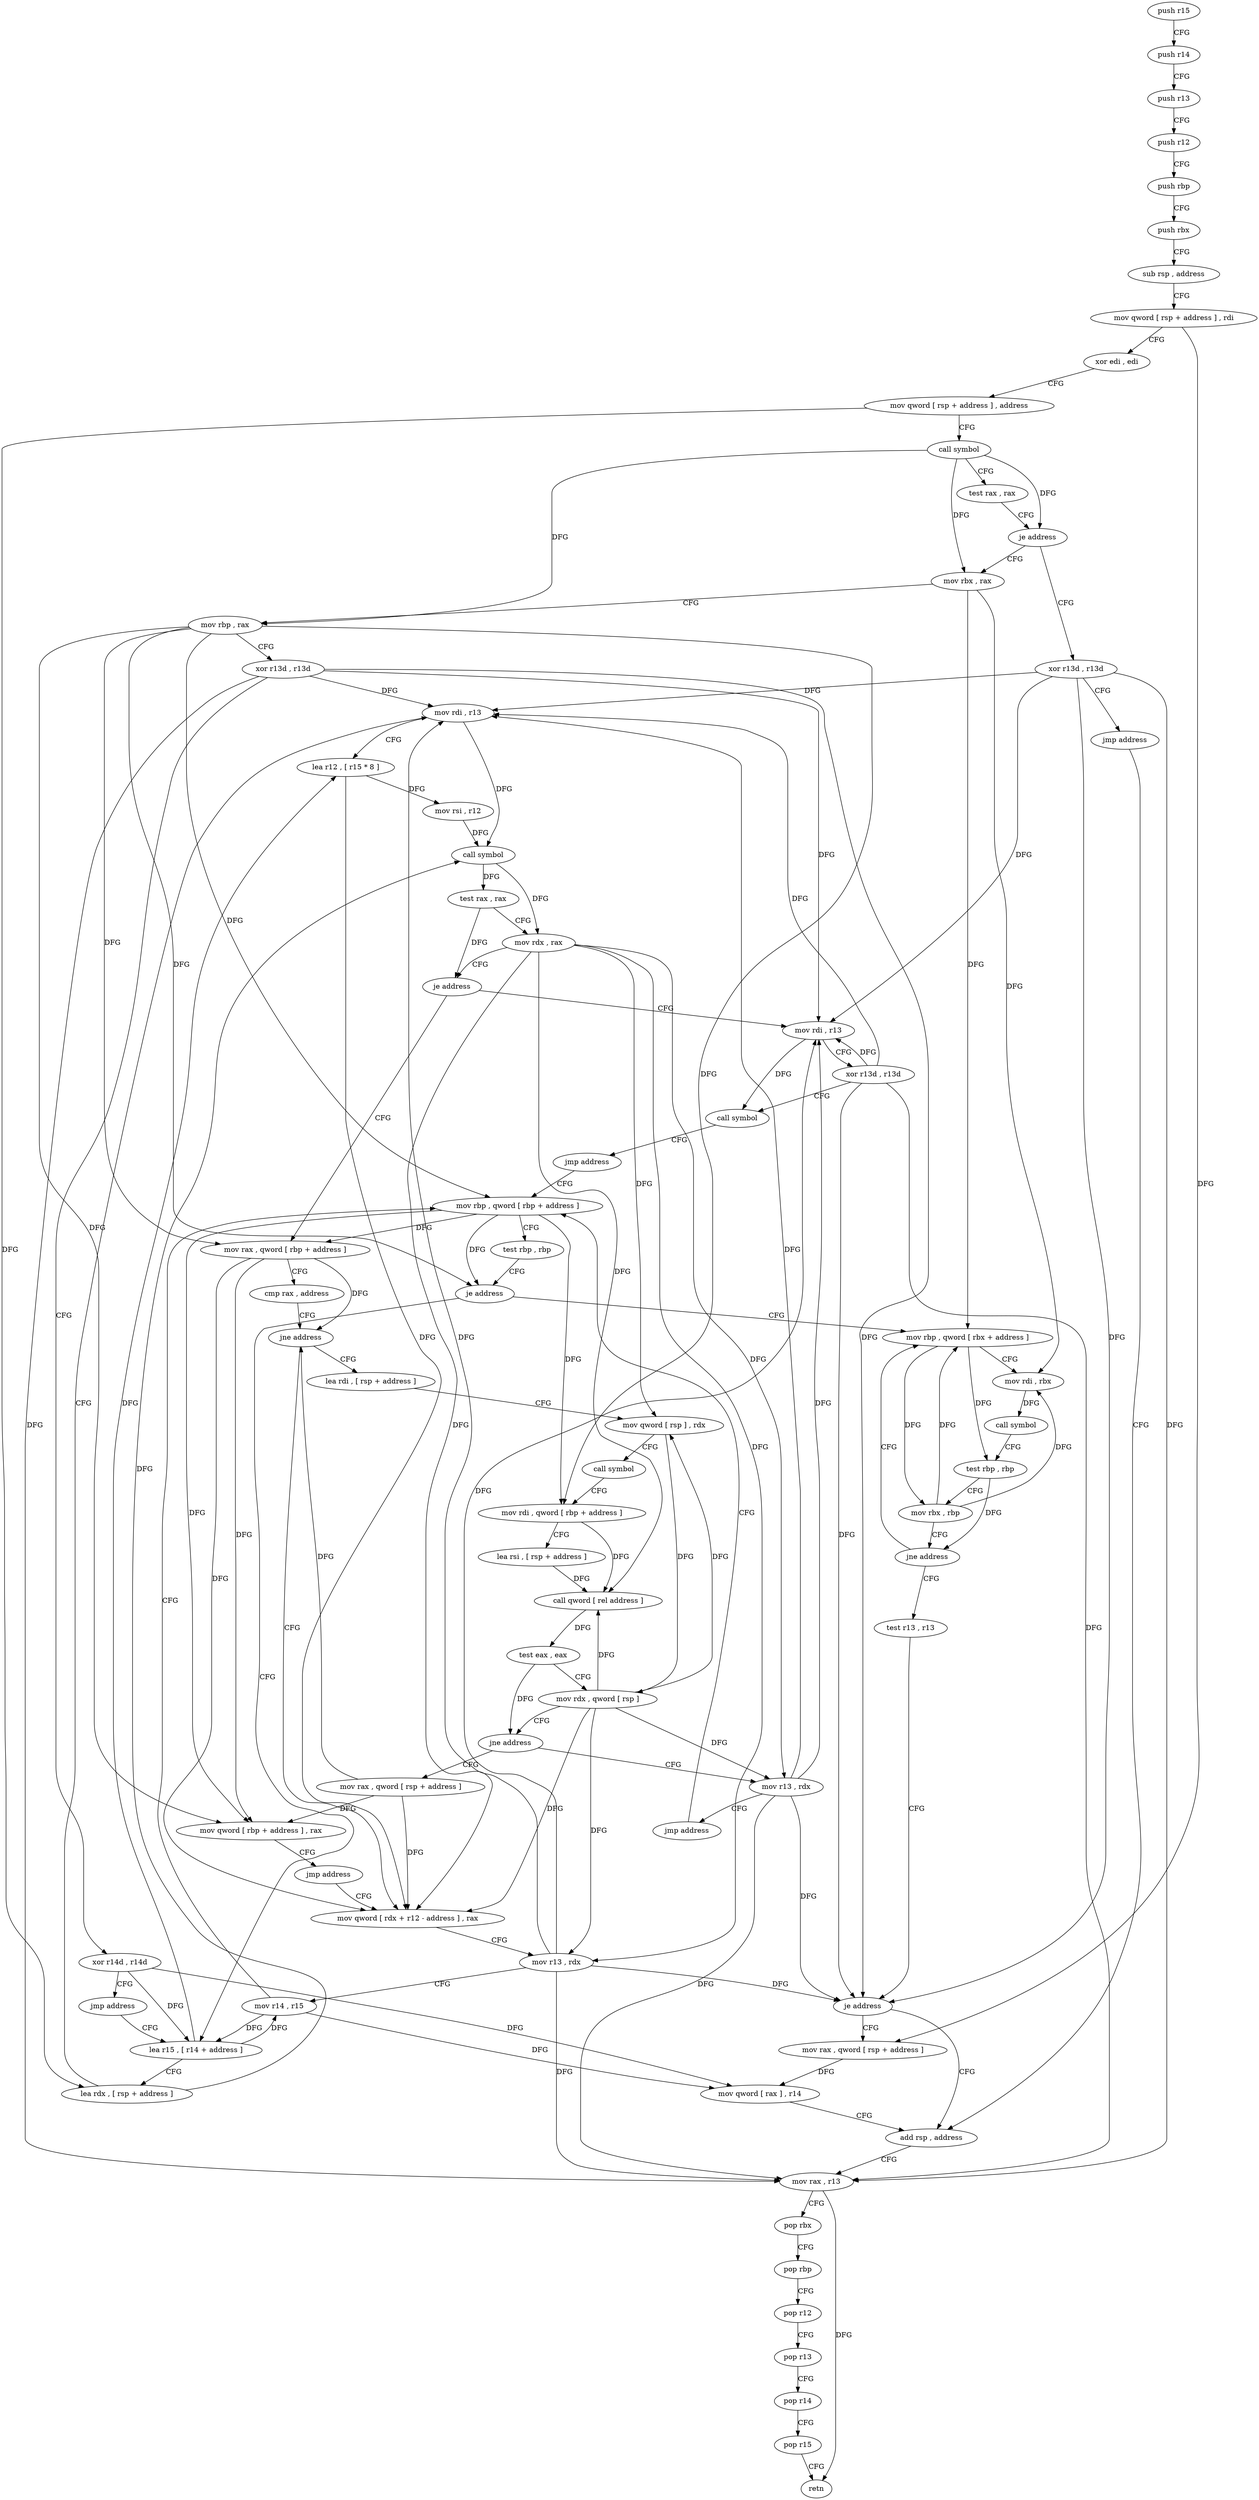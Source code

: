 digraph "func" {
"4258704" [label = "push r15" ]
"4258706" [label = "push r14" ]
"4258708" [label = "push r13" ]
"4258710" [label = "push r12" ]
"4258712" [label = "push rbp" ]
"4258713" [label = "push rbx" ]
"4258714" [label = "sub rsp , address" ]
"4258721" [label = "mov qword [ rsp + address ] , rdi" ]
"4258726" [label = "xor edi , edi" ]
"4258728" [label = "mov qword [ rsp + address ] , address" ]
"4258737" [label = "call symbol" ]
"4258742" [label = "test rax , rax" ]
"4258745" [label = "je address" ]
"4258960" [label = "xor r13d , r13d" ]
"4258751" [label = "mov rbx , rax" ]
"4258963" [label = "jmp address" ]
"4258921" [label = "add rsp , address" ]
"4258754" [label = "mov rbp , rax" ]
"4258757" [label = "xor r13d , r13d" ]
"4258760" [label = "xor r14d , r14d" ]
"4258763" [label = "jmp address" ]
"4258788" [label = "lea r15 , [ r14 + address ]" ]
"4258928" [label = "mov rax , r13" ]
"4258931" [label = "pop rbx" ]
"4258932" [label = "pop rbp" ]
"4258933" [label = "pop r12" ]
"4258935" [label = "pop r13" ]
"4258937" [label = "pop r14" ]
"4258939" [label = "pop r15" ]
"4258941" [label = "retn" ]
"4258792" [label = "lea rdx , [ rsp + address ]" ]
"4258797" [label = "mov rdi , r13" ]
"4258800" [label = "lea r12 , [ r15 * 8 ]" ]
"4258808" [label = "mov rsi , r12" ]
"4258811" [label = "call symbol" ]
"4258816" [label = "test rax , rax" ]
"4258819" [label = "mov rdx , rax" ]
"4258822" [label = "je address" ]
"4258944" [label = "mov rdi , r13" ]
"4258824" [label = "mov rax , qword [ rbp + address ]" ]
"4258947" [label = "xor r13d , r13d" ]
"4258950" [label = "call symbol" ]
"4258955" [label = "jmp address" ]
"4258779" [label = "mov rbp , qword [ rbp + address ]" ]
"4258828" [label = "cmp rax , address" ]
"4258832" [label = "jne address" ]
"4258768" [label = "mov qword [ rdx + r12 - address ] , rax" ]
"4258834" [label = "lea rdi , [ rsp + address ]" ]
"4258783" [label = "test rbp , rbp" ]
"4258786" [label = "je address" ]
"4258888" [label = "mov rbp , qword [ rbx + address ]" ]
"4258773" [label = "mov r13 , rdx" ]
"4258776" [label = "mov r14 , r15" ]
"4258839" [label = "mov qword [ rsp ] , rdx" ]
"4258843" [label = "call symbol" ]
"4258848" [label = "mov rdi , qword [ rbp + address ]" ]
"4258852" [label = "lea rsi , [ rsp + address ]" ]
"4258857" [label = "call qword [ rel address ]" ]
"4258863" [label = "test eax , eax" ]
"4258865" [label = "mov rdx , qword [ rsp ]" ]
"4258869" [label = "jne address" ]
"4258965" [label = "mov r13 , rdx" ]
"4258871" [label = "mov rax , qword [ rsp + address ]" ]
"4258892" [label = "mov rdi , rbx" ]
"4258895" [label = "call symbol" ]
"4258900" [label = "test rbp , rbp" ]
"4258903" [label = "mov rbx , rbp" ]
"4258906" [label = "jne address" ]
"4258908" [label = "test r13 , r13" ]
"4258968" [label = "jmp address" ]
"4258876" [label = "mov qword [ rbp + address ] , rax" ]
"4258880" [label = "jmp address" ]
"4258911" [label = "je address" ]
"4258913" [label = "mov rax , qword [ rsp + address ]" ]
"4258918" [label = "mov qword [ rax ] , r14" ]
"4258704" -> "4258706" [ label = "CFG" ]
"4258706" -> "4258708" [ label = "CFG" ]
"4258708" -> "4258710" [ label = "CFG" ]
"4258710" -> "4258712" [ label = "CFG" ]
"4258712" -> "4258713" [ label = "CFG" ]
"4258713" -> "4258714" [ label = "CFG" ]
"4258714" -> "4258721" [ label = "CFG" ]
"4258721" -> "4258726" [ label = "CFG" ]
"4258721" -> "4258913" [ label = "DFG" ]
"4258726" -> "4258728" [ label = "CFG" ]
"4258728" -> "4258737" [ label = "CFG" ]
"4258728" -> "4258792" [ label = "DFG" ]
"4258737" -> "4258742" [ label = "CFG" ]
"4258737" -> "4258745" [ label = "DFG" ]
"4258737" -> "4258751" [ label = "DFG" ]
"4258737" -> "4258754" [ label = "DFG" ]
"4258742" -> "4258745" [ label = "CFG" ]
"4258745" -> "4258960" [ label = "CFG" ]
"4258745" -> "4258751" [ label = "CFG" ]
"4258960" -> "4258963" [ label = "CFG" ]
"4258960" -> "4258928" [ label = "DFG" ]
"4258960" -> "4258797" [ label = "DFG" ]
"4258960" -> "4258944" [ label = "DFG" ]
"4258960" -> "4258911" [ label = "DFG" ]
"4258751" -> "4258754" [ label = "CFG" ]
"4258751" -> "4258888" [ label = "DFG" ]
"4258751" -> "4258892" [ label = "DFG" ]
"4258963" -> "4258921" [ label = "CFG" ]
"4258921" -> "4258928" [ label = "CFG" ]
"4258754" -> "4258757" [ label = "CFG" ]
"4258754" -> "4258824" [ label = "DFG" ]
"4258754" -> "4258779" [ label = "DFG" ]
"4258754" -> "4258786" [ label = "DFG" ]
"4258754" -> "4258848" [ label = "DFG" ]
"4258754" -> "4258876" [ label = "DFG" ]
"4258757" -> "4258760" [ label = "CFG" ]
"4258757" -> "4258928" [ label = "DFG" ]
"4258757" -> "4258797" [ label = "DFG" ]
"4258757" -> "4258944" [ label = "DFG" ]
"4258757" -> "4258911" [ label = "DFG" ]
"4258760" -> "4258763" [ label = "CFG" ]
"4258760" -> "4258788" [ label = "DFG" ]
"4258760" -> "4258918" [ label = "DFG" ]
"4258763" -> "4258788" [ label = "CFG" ]
"4258788" -> "4258792" [ label = "CFG" ]
"4258788" -> "4258800" [ label = "DFG" ]
"4258788" -> "4258776" [ label = "DFG" ]
"4258928" -> "4258931" [ label = "CFG" ]
"4258928" -> "4258941" [ label = "DFG" ]
"4258931" -> "4258932" [ label = "CFG" ]
"4258932" -> "4258933" [ label = "CFG" ]
"4258933" -> "4258935" [ label = "CFG" ]
"4258935" -> "4258937" [ label = "CFG" ]
"4258937" -> "4258939" [ label = "CFG" ]
"4258939" -> "4258941" [ label = "CFG" ]
"4258792" -> "4258797" [ label = "CFG" ]
"4258792" -> "4258811" [ label = "DFG" ]
"4258797" -> "4258800" [ label = "CFG" ]
"4258797" -> "4258811" [ label = "DFG" ]
"4258800" -> "4258808" [ label = "DFG" ]
"4258800" -> "4258768" [ label = "DFG" ]
"4258808" -> "4258811" [ label = "DFG" ]
"4258811" -> "4258816" [ label = "DFG" ]
"4258811" -> "4258819" [ label = "DFG" ]
"4258816" -> "4258819" [ label = "CFG" ]
"4258816" -> "4258822" [ label = "DFG" ]
"4258819" -> "4258822" [ label = "CFG" ]
"4258819" -> "4258768" [ label = "DFG" ]
"4258819" -> "4258773" [ label = "DFG" ]
"4258819" -> "4258839" [ label = "DFG" ]
"4258819" -> "4258857" [ label = "DFG" ]
"4258819" -> "4258965" [ label = "DFG" ]
"4258822" -> "4258944" [ label = "CFG" ]
"4258822" -> "4258824" [ label = "CFG" ]
"4258944" -> "4258947" [ label = "CFG" ]
"4258944" -> "4258950" [ label = "DFG" ]
"4258824" -> "4258828" [ label = "CFG" ]
"4258824" -> "4258832" [ label = "DFG" ]
"4258824" -> "4258768" [ label = "DFG" ]
"4258824" -> "4258876" [ label = "DFG" ]
"4258947" -> "4258950" [ label = "CFG" ]
"4258947" -> "4258928" [ label = "DFG" ]
"4258947" -> "4258797" [ label = "DFG" ]
"4258947" -> "4258944" [ label = "DFG" ]
"4258947" -> "4258911" [ label = "DFG" ]
"4258950" -> "4258955" [ label = "CFG" ]
"4258955" -> "4258779" [ label = "CFG" ]
"4258779" -> "4258783" [ label = "CFG" ]
"4258779" -> "4258824" [ label = "DFG" ]
"4258779" -> "4258786" [ label = "DFG" ]
"4258779" -> "4258848" [ label = "DFG" ]
"4258779" -> "4258876" [ label = "DFG" ]
"4258828" -> "4258832" [ label = "CFG" ]
"4258832" -> "4258768" [ label = "CFG" ]
"4258832" -> "4258834" [ label = "CFG" ]
"4258768" -> "4258773" [ label = "CFG" ]
"4258834" -> "4258839" [ label = "CFG" ]
"4258783" -> "4258786" [ label = "CFG" ]
"4258786" -> "4258888" [ label = "CFG" ]
"4258786" -> "4258788" [ label = "CFG" ]
"4258888" -> "4258892" [ label = "CFG" ]
"4258888" -> "4258900" [ label = "DFG" ]
"4258888" -> "4258903" [ label = "DFG" ]
"4258773" -> "4258776" [ label = "CFG" ]
"4258773" -> "4258928" [ label = "DFG" ]
"4258773" -> "4258797" [ label = "DFG" ]
"4258773" -> "4258944" [ label = "DFG" ]
"4258773" -> "4258911" [ label = "DFG" ]
"4258776" -> "4258779" [ label = "CFG" ]
"4258776" -> "4258788" [ label = "DFG" ]
"4258776" -> "4258918" [ label = "DFG" ]
"4258839" -> "4258843" [ label = "CFG" ]
"4258839" -> "4258865" [ label = "DFG" ]
"4258843" -> "4258848" [ label = "CFG" ]
"4258848" -> "4258852" [ label = "CFG" ]
"4258848" -> "4258857" [ label = "DFG" ]
"4258852" -> "4258857" [ label = "DFG" ]
"4258857" -> "4258863" [ label = "DFG" ]
"4258863" -> "4258865" [ label = "CFG" ]
"4258863" -> "4258869" [ label = "DFG" ]
"4258865" -> "4258869" [ label = "CFG" ]
"4258865" -> "4258773" [ label = "DFG" ]
"4258865" -> "4258839" [ label = "DFG" ]
"4258865" -> "4258857" [ label = "DFG" ]
"4258865" -> "4258768" [ label = "DFG" ]
"4258865" -> "4258965" [ label = "DFG" ]
"4258869" -> "4258965" [ label = "CFG" ]
"4258869" -> "4258871" [ label = "CFG" ]
"4258965" -> "4258968" [ label = "CFG" ]
"4258965" -> "4258928" [ label = "DFG" ]
"4258965" -> "4258797" [ label = "DFG" ]
"4258965" -> "4258944" [ label = "DFG" ]
"4258965" -> "4258911" [ label = "DFG" ]
"4258871" -> "4258876" [ label = "DFG" ]
"4258871" -> "4258832" [ label = "DFG" ]
"4258871" -> "4258768" [ label = "DFG" ]
"4258892" -> "4258895" [ label = "DFG" ]
"4258895" -> "4258900" [ label = "CFG" ]
"4258900" -> "4258903" [ label = "CFG" ]
"4258900" -> "4258906" [ label = "DFG" ]
"4258903" -> "4258906" [ label = "CFG" ]
"4258903" -> "4258888" [ label = "DFG" ]
"4258903" -> "4258892" [ label = "DFG" ]
"4258906" -> "4258888" [ label = "CFG" ]
"4258906" -> "4258908" [ label = "CFG" ]
"4258908" -> "4258911" [ label = "CFG" ]
"4258968" -> "4258779" [ label = "CFG" ]
"4258876" -> "4258880" [ label = "CFG" ]
"4258880" -> "4258768" [ label = "CFG" ]
"4258911" -> "4258921" [ label = "CFG" ]
"4258911" -> "4258913" [ label = "CFG" ]
"4258913" -> "4258918" [ label = "DFG" ]
"4258918" -> "4258921" [ label = "CFG" ]
}
